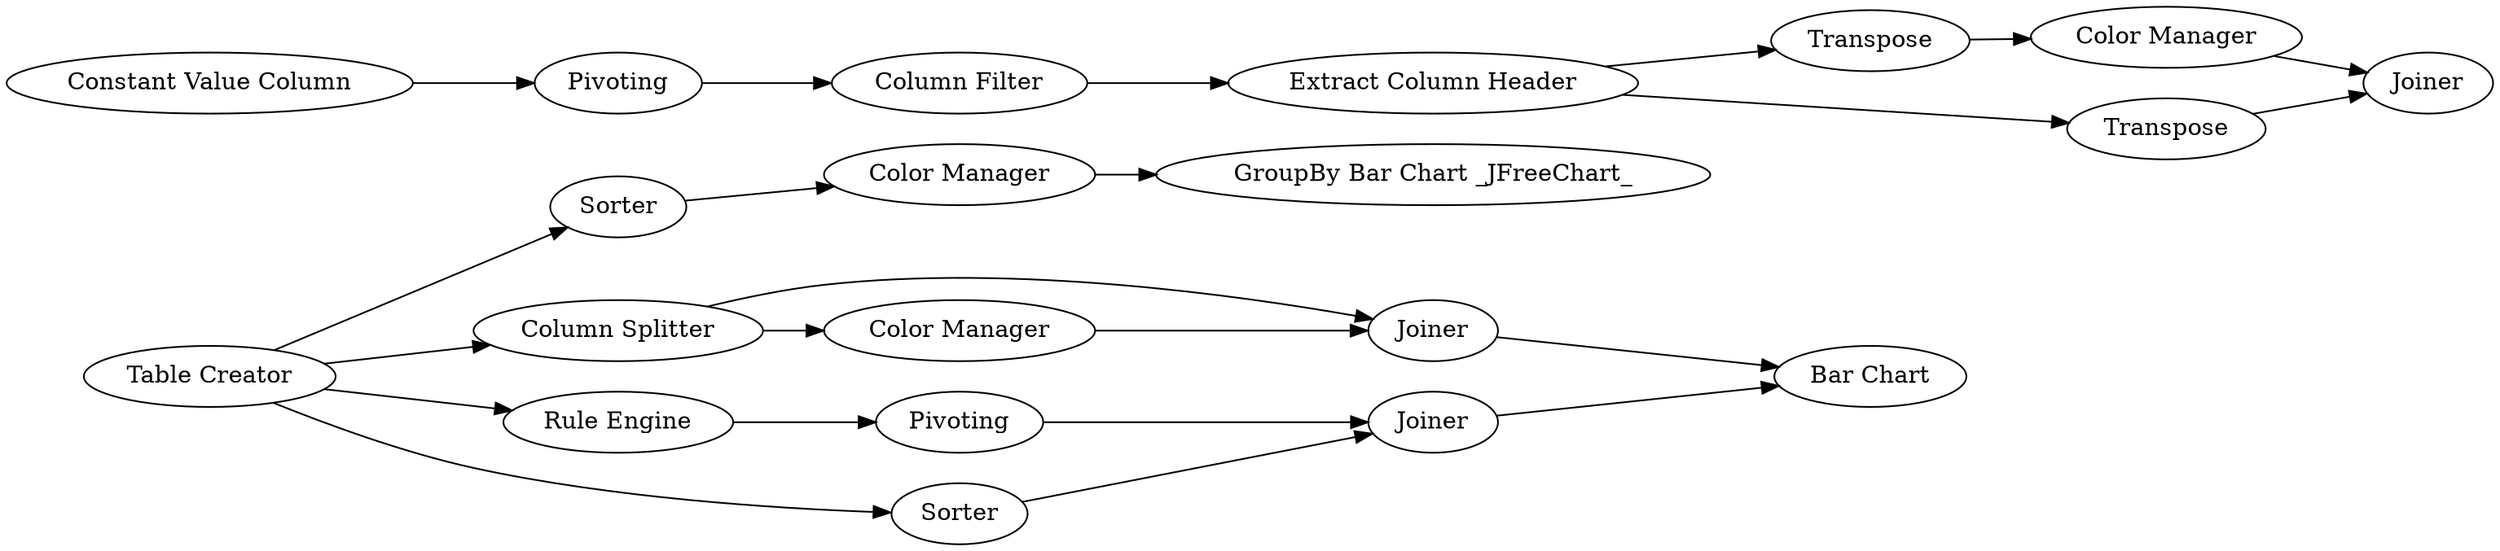 digraph {
	7 -> 17
	44 -> 46
	39 -> 40
	8 -> 33
	3 -> 44
	3 -> 7
	24 -> 30
	33 -> 24
	30 -> 31
	31 -> 32
	46 -> 26
	40 -> 42
	17 -> 18
	44 -> 45
	3 -> 39
	45 -> 46
	24 -> 25
	25 -> 32
	29 -> 8
	36 -> 42
	3 -> 36
	42 -> 26
	7 [label=Sorter]
	18 [label="GroupBy Bar Chart _JFreeChart_"]
	26 [label="Bar Chart"]
	8 [label=Pivoting]
	17 [label="Color Manager"]
	3 [label="Table Creator"]
	24 [label="Extract Column Header"]
	31 [label="Color Manager"]
	25 [label=Transpose]
	30 [label=Transpose]
	42 [label=Joiner]
	44 [label="Column Splitter"]
	29 [label="Constant Value Column"]
	36 [label=Sorter]
	46 [label=Joiner]
	40 [label=Pivoting]
	39 [label="Rule Engine"]
	33 [label="Column Filter"]
	32 [label=Joiner]
	45 [label="Color Manager"]
	rankdir=LR
}
